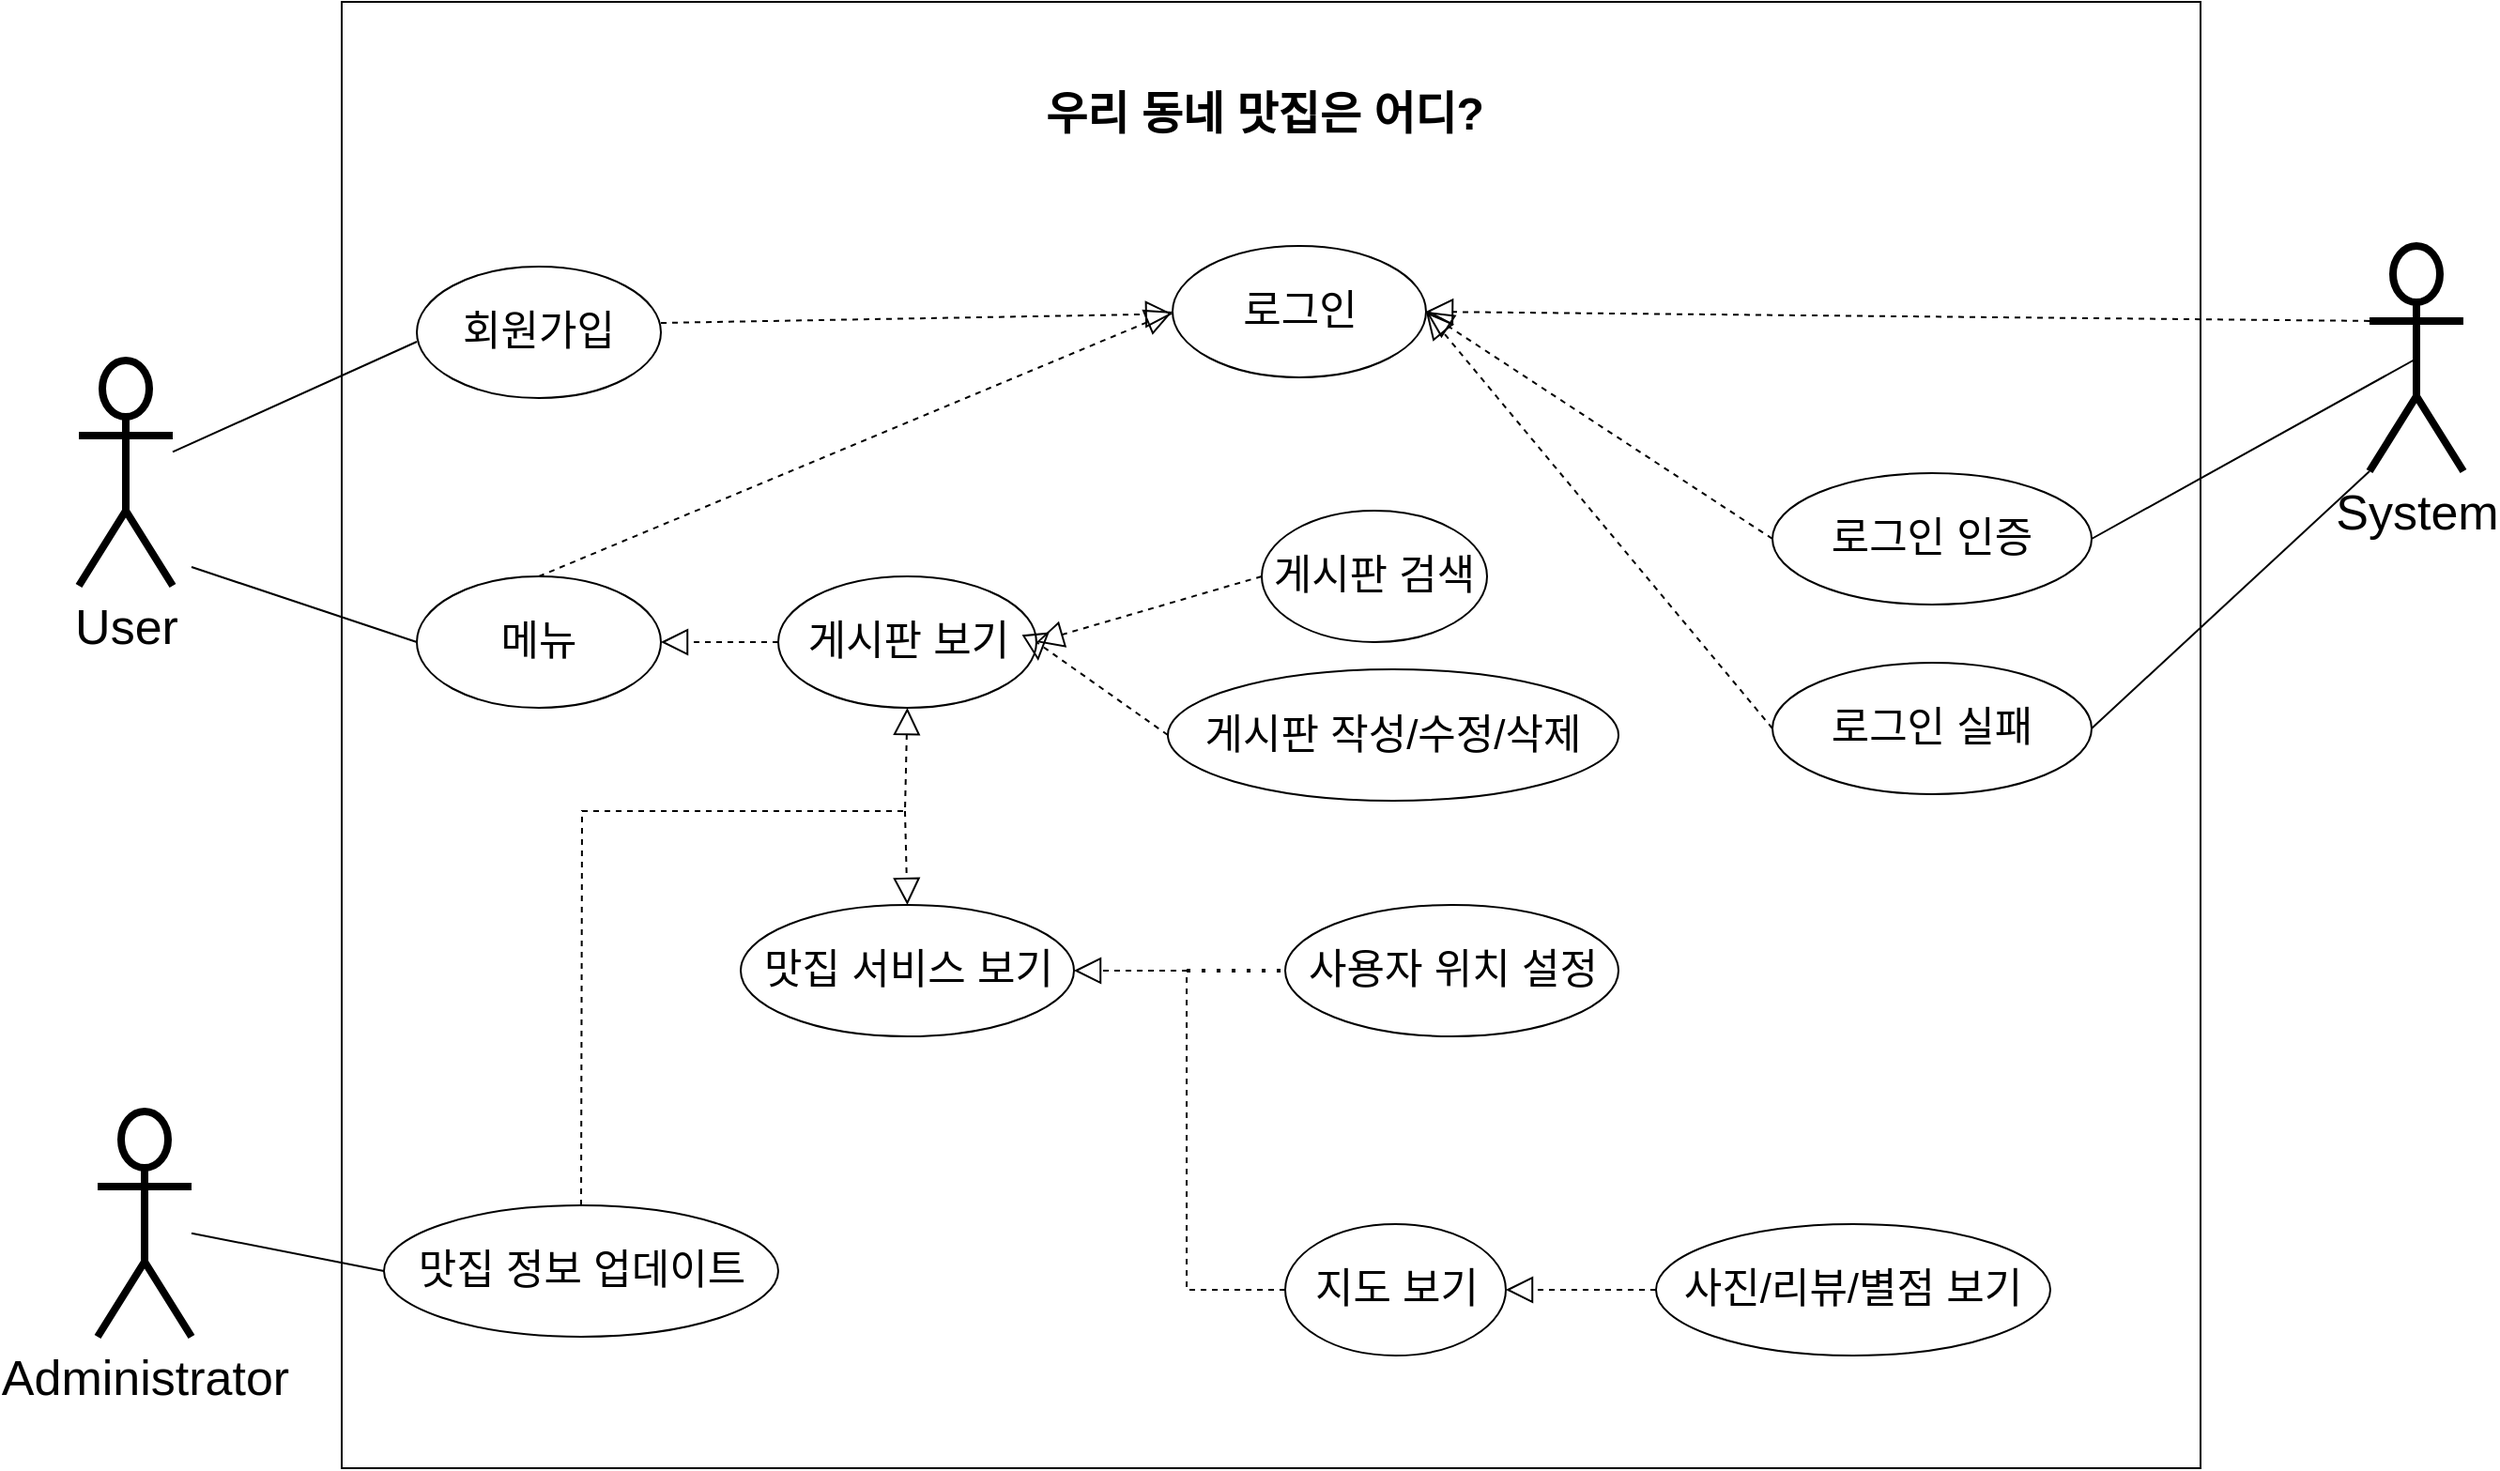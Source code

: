 <mxfile version="21.1.5" type="github">
  <diagram name="페이지-1" id="wWM9gtQzFqx25JjFePYi">
    <mxGraphModel dx="2460" dy="1075" grid="1" gridSize="10" guides="1" tooltips="1" connect="1" arrows="1" fold="1" page="1" pageScale="1" pageWidth="827" pageHeight="1169" math="0" shadow="0">
      <root>
        <mxCell id="0" />
        <mxCell id="1" parent="0" />
        <mxCell id="1IU3ckHuEVs75nmSolgR-3" value="User" style="shape=umlActor;verticalLabelPosition=bottom;verticalAlign=top;html=1;outlineConnect=0;strokeWidth=4;fontSize=26;" vertex="1" parent="1">
          <mxGeometry x="-100" y="340" width="50" height="120" as="geometry" />
        </mxCell>
        <mxCell id="1IU3ckHuEVs75nmSolgR-9" value="" style="rounded=0;whiteSpace=wrap;html=1;" vertex="1" parent="1">
          <mxGeometry x="40" y="149" width="990" height="781" as="geometry" />
        </mxCell>
        <mxCell id="1IU3ckHuEVs75nmSolgR-2" value="&lt;h1&gt;우리 동네 맛집은 어디?&lt;/h1&gt;" style="text;html=1;strokeColor=none;fillColor=none;spacing=5;spacingTop=-20;whiteSpace=wrap;overflow=hidden;rounded=0;" vertex="1" parent="1">
          <mxGeometry x="410" y="189" width="280" height="40" as="geometry" />
        </mxCell>
        <mxCell id="1IU3ckHuEVs75nmSolgR-4" value="Administrator" style="shape=umlActor;verticalLabelPosition=bottom;verticalAlign=top;html=1;outlineConnect=0;strokeWidth=4;fontSize=26;" vertex="1" parent="1">
          <mxGeometry x="-90" y="740" width="50" height="120" as="geometry" />
        </mxCell>
        <mxCell id="1IU3ckHuEVs75nmSolgR-7" value="System" style="shape=umlActor;verticalLabelPosition=bottom;verticalAlign=top;html=1;outlineConnect=0;strokeWidth=4;fontSize=26;" vertex="1" parent="1">
          <mxGeometry x="1120" y="279" width="50" height="120" as="geometry" />
        </mxCell>
        <mxCell id="1IU3ckHuEVs75nmSolgR-11" value="&lt;font style=&quot;font-size: 22px;&quot;&gt;회원가입&lt;/font&gt;" style="ellipse;whiteSpace=wrap;html=1;" vertex="1" parent="1">
          <mxGeometry x="80" y="290" width="130" height="70" as="geometry" />
        </mxCell>
        <mxCell id="1IU3ckHuEVs75nmSolgR-12" value="&lt;font style=&quot;font-size: 22px;&quot;&gt;메뉴&lt;/font&gt;" style="ellipse;whiteSpace=wrap;html=1;" vertex="1" parent="1">
          <mxGeometry x="80" y="455" width="130" height="70" as="geometry" />
        </mxCell>
        <mxCell id="1IU3ckHuEVs75nmSolgR-13" value="&lt;font style=&quot;font-size: 22px;&quot;&gt;맛집 정보 업데이트&lt;/font&gt;" style="ellipse;whiteSpace=wrap;html=1;" vertex="1" parent="1">
          <mxGeometry x="62.5" y="790" width="210" height="70" as="geometry" />
        </mxCell>
        <mxCell id="1IU3ckHuEVs75nmSolgR-14" value="&lt;font style=&quot;font-size: 22px;&quot;&gt;로그인&lt;/font&gt;" style="ellipse;whiteSpace=wrap;html=1;" vertex="1" parent="1">
          <mxGeometry x="482.5" y="279" width="135" height="70" as="geometry" />
        </mxCell>
        <mxCell id="1IU3ckHuEVs75nmSolgR-15" value="&lt;font style=&quot;font-size: 22px;&quot;&gt;로그인 인증&lt;/font&gt;" style="ellipse;whiteSpace=wrap;html=1;" vertex="1" parent="1">
          <mxGeometry x="802" y="400" width="170" height="70" as="geometry" />
        </mxCell>
        <mxCell id="1IU3ckHuEVs75nmSolgR-16" value="&lt;font style=&quot;font-size: 22px;&quot;&gt;로그인 실패&lt;/font&gt;" style="ellipse;whiteSpace=wrap;html=1;" vertex="1" parent="1">
          <mxGeometry x="802" y="501" width="170" height="70" as="geometry" />
        </mxCell>
        <mxCell id="1IU3ckHuEVs75nmSolgR-18" value="&lt;font style=&quot;font-size: 22px;&quot;&gt;게시판 보기&lt;/font&gt;" style="ellipse;whiteSpace=wrap;html=1;" vertex="1" parent="1">
          <mxGeometry x="272.5" y="455" width="137.5" height="70" as="geometry" />
        </mxCell>
        <mxCell id="1IU3ckHuEVs75nmSolgR-19" value="&lt;font style=&quot;font-size: 22px;&quot;&gt;맛집 서비스 보기&lt;/font&gt;" style="ellipse;whiteSpace=wrap;html=1;" vertex="1" parent="1">
          <mxGeometry x="252.5" y="630" width="177.5" height="70" as="geometry" />
        </mxCell>
        <mxCell id="1IU3ckHuEVs75nmSolgR-20" value="&lt;font style=&quot;font-size: 22px;&quot;&gt;게시판 검색&lt;/font&gt;" style="ellipse;whiteSpace=wrap;html=1;" vertex="1" parent="1">
          <mxGeometry x="530" y="420" width="120" height="70" as="geometry" />
        </mxCell>
        <mxCell id="1IU3ckHuEVs75nmSolgR-21" value="&lt;font style=&quot;font-size: 22px;&quot;&gt;게시판 작성/수정/삭제&lt;/font&gt;" style="ellipse;whiteSpace=wrap;html=1;" vertex="1" parent="1">
          <mxGeometry x="480" y="504.5" width="240" height="70" as="geometry" />
        </mxCell>
        <mxCell id="1IU3ckHuEVs75nmSolgR-22" value="&lt;font style=&quot;font-size: 22px;&quot;&gt;사용자 위치 설정&lt;/font&gt;" style="ellipse;whiteSpace=wrap;html=1;" vertex="1" parent="1">
          <mxGeometry x="542.5" y="630" width="177.5" height="70" as="geometry" />
        </mxCell>
        <mxCell id="1IU3ckHuEVs75nmSolgR-23" value="&lt;font style=&quot;font-size: 22px;&quot;&gt;지도 보기&lt;/font&gt;" style="ellipse;whiteSpace=wrap;html=1;" vertex="1" parent="1">
          <mxGeometry x="542.5" y="800" width="117.5" height="70" as="geometry" />
        </mxCell>
        <mxCell id="1IU3ckHuEVs75nmSolgR-24" value="&lt;font style=&quot;font-size: 22px;&quot;&gt;사진/리뷰/별점 보기&lt;/font&gt;" style="ellipse;whiteSpace=wrap;html=1;" vertex="1" parent="1">
          <mxGeometry x="740" y="800" width="210" height="70" as="geometry" />
        </mxCell>
        <mxCell id="1IU3ckHuEVs75nmSolgR-28" value="" style="endArrow=none;html=1;rounded=0;" edge="1" parent="1" source="1IU3ckHuEVs75nmSolgR-3">
          <mxGeometry width="50" height="50" relative="1" as="geometry">
            <mxPoint x="30" y="380" as="sourcePoint" />
            <mxPoint x="80" y="330" as="targetPoint" />
          </mxGeometry>
        </mxCell>
        <mxCell id="1IU3ckHuEVs75nmSolgR-29" value="" style="endArrow=none;html=1;rounded=0;entryX=0;entryY=0.5;entryDx=0;entryDy=0;" edge="1" parent="1" target="1IU3ckHuEVs75nmSolgR-12">
          <mxGeometry width="50" height="50" relative="1" as="geometry">
            <mxPoint x="-40" y="450" as="sourcePoint" />
            <mxPoint x="40" y="460" as="targetPoint" />
          </mxGeometry>
        </mxCell>
        <mxCell id="1IU3ckHuEVs75nmSolgR-31" value="" style="endArrow=none;html=1;rounded=0;entryX=0;entryY=0.5;entryDx=0;entryDy=0;" edge="1" parent="1" source="1IU3ckHuEVs75nmSolgR-4" target="1IU3ckHuEVs75nmSolgR-13">
          <mxGeometry width="50" height="50" relative="1" as="geometry">
            <mxPoint x="610" y="660" as="sourcePoint" />
            <mxPoint x="660" y="620" as="targetPoint" />
          </mxGeometry>
        </mxCell>
        <mxCell id="1IU3ckHuEVs75nmSolgR-50" value="" style="endArrow=block;dashed=1;endFill=0;endSize=12;html=1;rounded=0;" edge="1" parent="1" target="1IU3ckHuEVs75nmSolgR-14">
          <mxGeometry width="160" relative="1" as="geometry">
            <mxPoint x="210" y="320" as="sourcePoint" />
            <mxPoint x="250" y="400" as="targetPoint" />
          </mxGeometry>
        </mxCell>
        <mxCell id="1IU3ckHuEVs75nmSolgR-51" value="" style="endArrow=block;dashed=1;endFill=0;endSize=12;html=1;rounded=0;exitX=0.5;exitY=0;exitDx=0;exitDy=0;entryX=0;entryY=0.5;entryDx=0;entryDy=0;" edge="1" parent="1" source="1IU3ckHuEVs75nmSolgR-12" target="1IU3ckHuEVs75nmSolgR-14">
          <mxGeometry width="160" relative="1" as="geometry">
            <mxPoint x="90" y="400" as="sourcePoint" />
            <mxPoint x="250" y="400" as="targetPoint" />
          </mxGeometry>
        </mxCell>
        <mxCell id="1IU3ckHuEVs75nmSolgR-54" value="" style="endArrow=block;dashed=1;endFill=0;endSize=12;html=1;rounded=0;entryX=1;entryY=0.5;entryDx=0;entryDy=0;exitX=0;exitY=0.5;exitDx=0;exitDy=0;" edge="1" parent="1" source="1IU3ckHuEVs75nmSolgR-20" target="1IU3ckHuEVs75nmSolgR-18">
          <mxGeometry width="160" relative="1" as="geometry">
            <mxPoint x="130" y="400" as="sourcePoint" />
            <mxPoint x="290" y="400" as="targetPoint" />
          </mxGeometry>
        </mxCell>
        <mxCell id="1IU3ckHuEVs75nmSolgR-55" value="" style="endArrow=block;dashed=1;endFill=0;endSize=12;html=1;rounded=0;exitX=0;exitY=0.5;exitDx=0;exitDy=0;entryX=1.007;entryY=0.643;entryDx=0;entryDy=0;entryPerimeter=0;" edge="1" parent="1" source="1IU3ckHuEVs75nmSolgR-21" target="1IU3ckHuEVs75nmSolgR-18">
          <mxGeometry width="160" relative="1" as="geometry">
            <mxPoint x="130" y="400" as="sourcePoint" />
            <mxPoint x="420" y="490" as="targetPoint" />
            <Array as="points">
              <mxPoint x="410" y="490" />
            </Array>
          </mxGeometry>
        </mxCell>
        <mxCell id="1IU3ckHuEVs75nmSolgR-56" value="" style="endArrow=block;dashed=1;endFill=0;endSize=12;html=1;rounded=0;entryX=0.5;entryY=1;entryDx=0;entryDy=0;exitX=0.5;exitY=0;exitDx=0;exitDy=0;" edge="1" parent="1" source="1IU3ckHuEVs75nmSolgR-13" target="1IU3ckHuEVs75nmSolgR-18">
          <mxGeometry width="160" relative="1" as="geometry">
            <mxPoint x="130" y="630" as="sourcePoint" />
            <mxPoint x="290" y="630" as="targetPoint" />
            <Array as="points">
              <mxPoint x="168" y="580" />
              <mxPoint x="340" y="580" />
            </Array>
          </mxGeometry>
        </mxCell>
        <mxCell id="1IU3ckHuEVs75nmSolgR-57" value="" style="endArrow=block;dashed=1;endFill=0;endSize=12;html=1;rounded=0;entryX=0.5;entryY=0;entryDx=0;entryDy=0;" edge="1" parent="1" target="1IU3ckHuEVs75nmSolgR-19">
          <mxGeometry width="160" relative="1" as="geometry">
            <mxPoint x="340" y="580" as="sourcePoint" />
            <mxPoint x="290" y="630" as="targetPoint" />
          </mxGeometry>
        </mxCell>
        <mxCell id="1IU3ckHuEVs75nmSolgR-58" value="" style="endArrow=block;dashed=1;endFill=0;endSize=12;html=1;rounded=0;entryX=1;entryY=0.5;entryDx=0;entryDy=0;exitX=0;exitY=0.5;exitDx=0;exitDy=0;" edge="1" parent="1" source="1IU3ckHuEVs75nmSolgR-18" target="1IU3ckHuEVs75nmSolgR-12">
          <mxGeometry width="160" relative="1" as="geometry">
            <mxPoint x="130" y="630" as="sourcePoint" />
            <mxPoint x="290" y="630" as="targetPoint" />
          </mxGeometry>
        </mxCell>
        <mxCell id="1IU3ckHuEVs75nmSolgR-59" value="" style="endArrow=block;dashed=1;endFill=0;endSize=12;html=1;rounded=0;exitX=0;exitY=0.5;exitDx=0;exitDy=0;entryX=1;entryY=0.5;entryDx=0;entryDy=0;" edge="1" parent="1" source="1IU3ckHuEVs75nmSolgR-23" target="1IU3ckHuEVs75nmSolgR-19">
          <mxGeometry width="160" relative="1" as="geometry">
            <mxPoint x="370" y="670" as="sourcePoint" />
            <mxPoint x="430" y="670" as="targetPoint" />
            <Array as="points">
              <mxPoint x="490" y="835" />
              <mxPoint x="490" y="665" />
            </Array>
          </mxGeometry>
        </mxCell>
        <mxCell id="1IU3ckHuEVs75nmSolgR-61" value="" style="endArrow=none;dashed=1;html=1;dashPattern=1 3;strokeWidth=2;rounded=0;entryX=0;entryY=0.5;entryDx=0;entryDy=0;" edge="1" parent="1" target="1IU3ckHuEVs75nmSolgR-22">
          <mxGeometry width="50" height="50" relative="1" as="geometry">
            <mxPoint x="490" y="665" as="sourcePoint" />
            <mxPoint x="470" y="640" as="targetPoint" />
          </mxGeometry>
        </mxCell>
        <mxCell id="1IU3ckHuEVs75nmSolgR-62" value="" style="endArrow=block;dashed=1;endFill=0;endSize=12;html=1;rounded=0;entryX=1;entryY=0.5;entryDx=0;entryDy=0;exitX=0;exitY=0.5;exitDx=0;exitDy=0;" edge="1" parent="1" source="1IU3ckHuEVs75nmSolgR-24" target="1IU3ckHuEVs75nmSolgR-23">
          <mxGeometry width="160" relative="1" as="geometry">
            <mxPoint x="370" y="670" as="sourcePoint" />
            <mxPoint x="530" y="670" as="targetPoint" />
          </mxGeometry>
        </mxCell>
        <mxCell id="1IU3ckHuEVs75nmSolgR-63" value="" style="endArrow=block;dashed=1;endFill=0;endSize=12;html=1;rounded=0;exitX=0;exitY=0.333;exitDx=0;exitDy=0;exitPerimeter=0;entryX=1;entryY=0.5;entryDx=0;entryDy=0;" edge="1" parent="1" source="1IU3ckHuEVs75nmSolgR-7" target="1IU3ckHuEVs75nmSolgR-14">
          <mxGeometry width="160" relative="1" as="geometry">
            <mxPoint x="470" y="580" as="sourcePoint" />
            <mxPoint x="630" y="320" as="targetPoint" />
          </mxGeometry>
        </mxCell>
        <mxCell id="1IU3ckHuEVs75nmSolgR-64" value="" style="endArrow=block;dashed=1;endFill=0;endSize=12;html=1;rounded=0;exitX=0;exitY=0.5;exitDx=0;exitDy=0;entryX=1;entryY=0.5;entryDx=0;entryDy=0;" edge="1" parent="1" source="1IU3ckHuEVs75nmSolgR-16" target="1IU3ckHuEVs75nmSolgR-14">
          <mxGeometry width="160" relative="1" as="geometry">
            <mxPoint x="470" y="580" as="sourcePoint" />
            <mxPoint x="620" y="310" as="targetPoint" />
          </mxGeometry>
        </mxCell>
        <mxCell id="1IU3ckHuEVs75nmSolgR-66" value="" style="endArrow=block;dashed=1;endFill=0;endSize=12;html=1;rounded=0;exitX=0;exitY=0.5;exitDx=0;exitDy=0;entryX=1;entryY=0.5;entryDx=0;entryDy=0;" edge="1" parent="1" source="1IU3ckHuEVs75nmSolgR-15" target="1IU3ckHuEVs75nmSolgR-14">
          <mxGeometry width="160" relative="1" as="geometry">
            <mxPoint x="470" y="580" as="sourcePoint" />
            <mxPoint x="630" y="310" as="targetPoint" />
          </mxGeometry>
        </mxCell>
        <mxCell id="1IU3ckHuEVs75nmSolgR-67" value="" style="endArrow=none;html=1;rounded=0;entryX=1;entryY=0.5;entryDx=0;entryDy=0;exitX=0.5;exitY=0.5;exitDx=0;exitDy=0;exitPerimeter=0;" edge="1" parent="1" source="1IU3ckHuEVs75nmSolgR-7" target="1IU3ckHuEVs75nmSolgR-15">
          <mxGeometry width="50" height="50" relative="1" as="geometry">
            <mxPoint x="520" y="600" as="sourcePoint" />
            <mxPoint x="570" y="550" as="targetPoint" />
          </mxGeometry>
        </mxCell>
        <mxCell id="1IU3ckHuEVs75nmSolgR-68" value="" style="endArrow=none;html=1;rounded=0;entryX=0;entryY=1;entryDx=0;entryDy=0;entryPerimeter=0;exitX=1;exitY=0.5;exitDx=0;exitDy=0;" edge="1" parent="1" source="1IU3ckHuEVs75nmSolgR-16" target="1IU3ckHuEVs75nmSolgR-7">
          <mxGeometry width="50" height="50" relative="1" as="geometry">
            <mxPoint x="520" y="600" as="sourcePoint" />
            <mxPoint x="570" y="550" as="targetPoint" />
          </mxGeometry>
        </mxCell>
      </root>
    </mxGraphModel>
  </diagram>
</mxfile>
